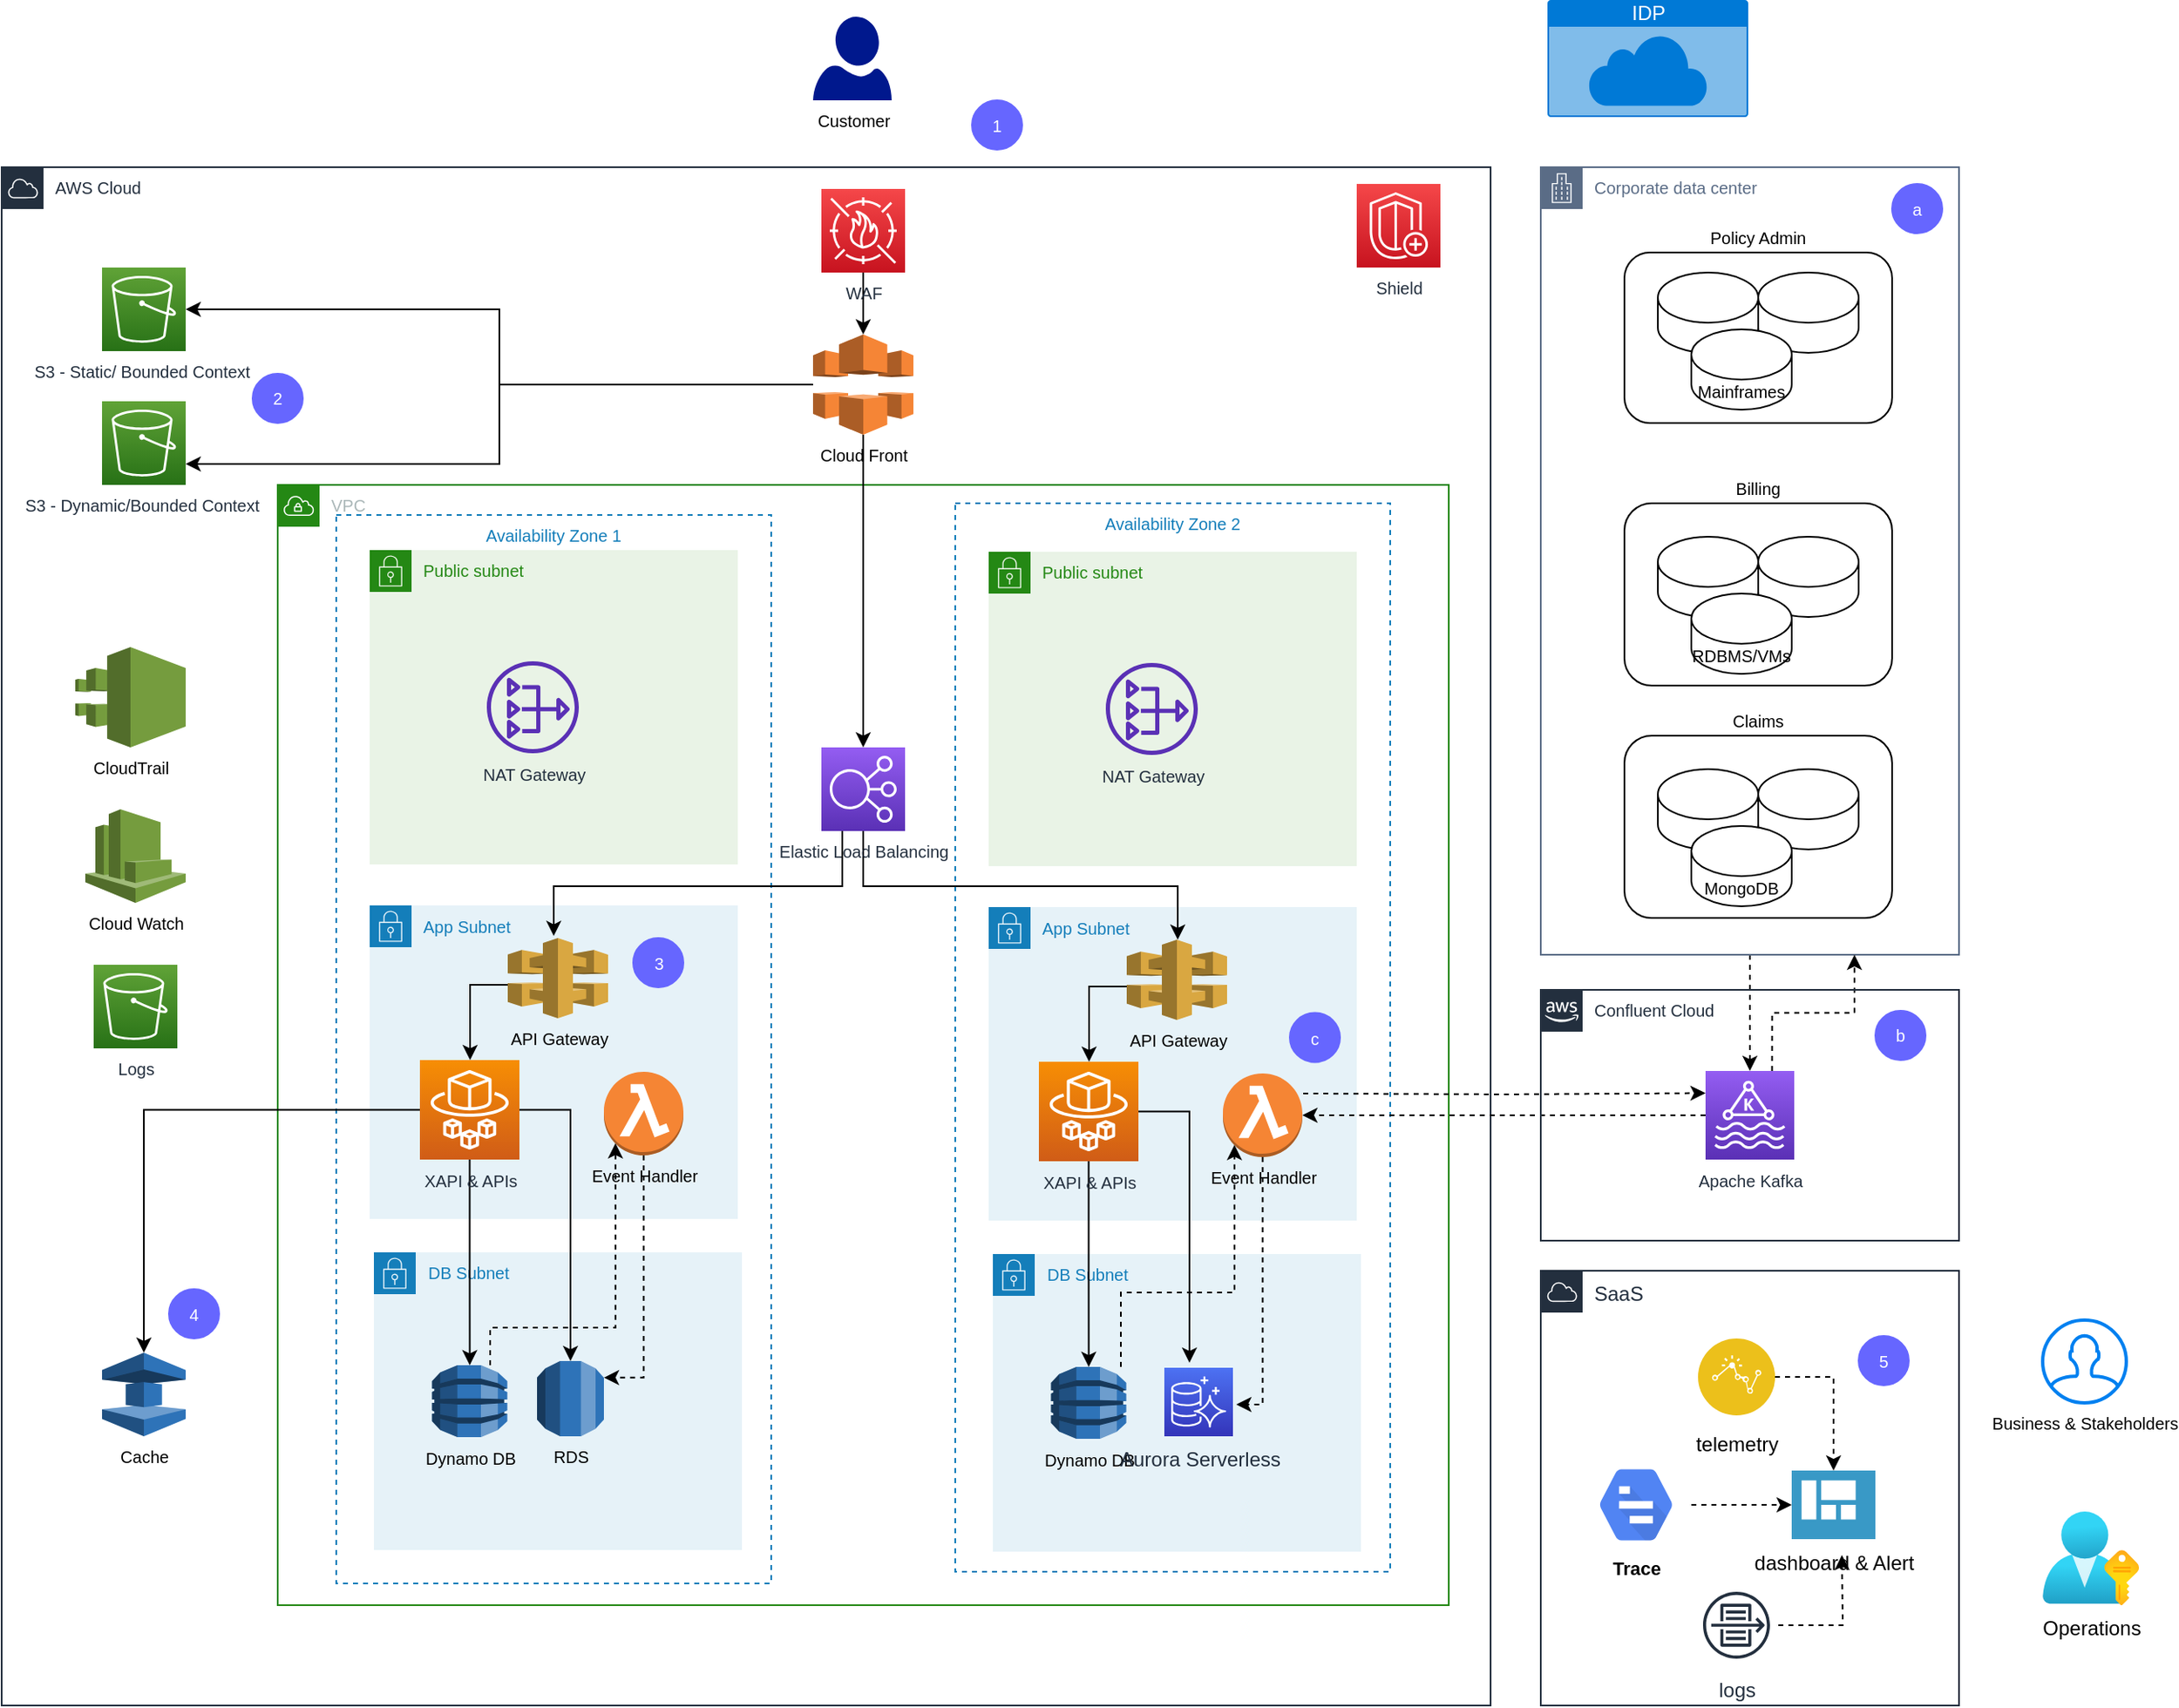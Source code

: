 <mxfile version="14.9.4" type="github">
  <diagram id="J0CAj3hpxYdUKnIAC_Rt" name="Page-1">
    <mxGraphModel dx="2835" dy="1603" grid="0" gridSize="10" guides="1" tooltips="1" connect="1" arrows="1" fold="1" page="0" pageScale="1" pageWidth="1100" pageHeight="850" math="0" shadow="0">
      <root>
        <mxCell id="0" />
        <mxCell id="1" parent="0" />
        <mxCell id="o6UnCo15VA87cQb3SErj-73" value="Availability Zone 1" style="fillColor=none;strokeColor=#147EBA;dashed=1;verticalAlign=top;fontStyle=0;fontColor=#147EBA;fontSize=10;" parent="1" vertex="1">
          <mxGeometry x="-810" y="-492" width="260" height="639" as="geometry" />
        </mxCell>
        <mxCell id="o6UnCo15VA87cQb3SErj-26" value="Availability Zone 2" style="fillColor=none;strokeColor=#147EBA;dashed=1;verticalAlign=top;fontStyle=0;fontColor=#147EBA;fontSize=10;" parent="1" vertex="1">
          <mxGeometry x="-440" y="-499" width="260" height="639" as="geometry" />
        </mxCell>
        <mxCell id="o6UnCo15VA87cQb3SErj-103" value="SaaS" style="points=[[0,0],[0.25,0],[0.5,0],[0.75,0],[1,0],[1,0.25],[1,0.5],[1,0.75],[1,1],[0.75,1],[0.5,1],[0.25,1],[0,1],[0,0.75],[0,0.5],[0,0.25]];outlineConnect=0;gradientColor=none;html=1;whiteSpace=wrap;fontSize=12;fontStyle=0;shape=mxgraph.aws4.group;grIcon=mxgraph.aws4.group_aws_cloud;strokeColor=#232F3E;fillColor=none;verticalAlign=top;align=left;spacingLeft=30;fontColor=#232F3E;dashed=0;" parent="1" vertex="1">
          <mxGeometry x="-90" y="-40" width="250" height="260" as="geometry" />
        </mxCell>
        <mxCell id="o6UnCo15VA87cQb3SErj-86" value="Billing" style="rounded=1;whiteSpace=wrap;html=1;fontSize=10;labelPosition=center;verticalLabelPosition=top;align=center;verticalAlign=bottom;" parent="1" vertex="1">
          <mxGeometry x="-40" y="-499" width="160" height="109" as="geometry" />
        </mxCell>
        <mxCell id="o6UnCo15VA87cQb3SErj-85" value="Policy Admin" style="rounded=1;whiteSpace=wrap;html=1;fontSize=10;labelPosition=center;verticalLabelPosition=top;align=center;verticalAlign=bottom;" parent="1" vertex="1">
          <mxGeometry x="-40" y="-649" width="160" height="102" as="geometry" />
        </mxCell>
        <mxCell id="o6UnCo15VA87cQb3SErj-23" value="DB Subnet" style="points=[[0,0],[0.25,0],[0.5,0],[0.75,0],[1,0],[1,0.25],[1,0.5],[1,0.75],[1,1],[0.75,1],[0.5,1],[0.25,1],[0,1],[0,0.75],[0,0.5],[0,0.25]];outlineConnect=0;gradientColor=none;html=1;whiteSpace=wrap;fontSize=10;fontStyle=0;shape=mxgraph.aws4.group;grIcon=mxgraph.aws4.group_security_group;grStroke=0;strokeColor=#147EBA;fillColor=#E6F2F8;verticalAlign=top;align=left;spacingLeft=30;fontColor=#147EBA;dashed=0;" parent="1" vertex="1">
          <mxGeometry x="-417.5" y="-50" width="220" height="178" as="geometry" />
        </mxCell>
        <mxCell id="o6UnCo15VA87cQb3SErj-1" value="AWS Cloud" style="points=[[0,0],[0.25,0],[0.5,0],[0.75,0],[1,0],[1,0.25],[1,0.5],[1,0.75],[1,1],[0.75,1],[0.5,1],[0.25,1],[0,1],[0,0.75],[0,0.5],[0,0.25]];outlineConnect=0;gradientColor=none;html=1;whiteSpace=wrap;fontSize=10;fontStyle=0;shape=mxgraph.aws4.group;grIcon=mxgraph.aws4.group_aws_cloud;strokeColor=#232F3E;fillColor=none;verticalAlign=top;align=left;spacingLeft=30;fontColor=#232F3E;dashed=0;" parent="1" vertex="1">
          <mxGeometry x="-1010" y="-700" width="890" height="920" as="geometry" />
        </mxCell>
        <mxCell id="o6UnCo15VA87cQb3SErj-20" value="App Subnet" style="points=[[0,0],[0.25,0],[0.5,0],[0.75,0],[1,0],[1,0.25],[1,0.5],[1,0.75],[1,1],[0.75,1],[0.5,1],[0.25,1],[0,1],[0,0.75],[0,0.5],[0,0.25]];outlineConnect=0;gradientColor=none;html=1;whiteSpace=wrap;fontSize=10;fontStyle=0;shape=mxgraph.aws4.group;grIcon=mxgraph.aws4.group_security_group;grStroke=0;strokeColor=#147EBA;fillColor=#E6F2F8;verticalAlign=top;align=left;spacingLeft=30;fontColor=#147EBA;dashed=0;" parent="1" vertex="1">
          <mxGeometry x="-420" y="-257.5" width="220" height="187.5" as="geometry" />
        </mxCell>
        <mxCell id="o6UnCo15VA87cQb3SErj-2" value="VPC" style="points=[[0,0],[0.25,0],[0.5,0],[0.75,0],[1,0],[1,0.25],[1,0.5],[1,0.75],[1,1],[0.75,1],[0.5,1],[0.25,1],[0,1],[0,0.75],[0,0.5],[0,0.25]];outlineConnect=0;gradientColor=none;html=1;whiteSpace=wrap;fontSize=10;fontStyle=0;shape=mxgraph.aws4.group;grIcon=mxgraph.aws4.group_vpc;strokeColor=#248814;fillColor=none;verticalAlign=top;align=left;spacingLeft=30;fontColor=#AAB7B8;dashed=0;" parent="1" vertex="1">
          <mxGeometry x="-845" y="-510" width="700" height="670" as="geometry" />
        </mxCell>
        <mxCell id="o6UnCo15VA87cQb3SErj-50" value="" style="edgeStyle=orthogonalEdgeStyle;rounded=0;orthogonalLoop=1;jettySize=auto;html=1;fontSize=10;" parent="1" source="o6UnCo15VA87cQb3SErj-4" target="o6UnCo15VA87cQb3SErj-5" edge="1">
          <mxGeometry relative="1" as="geometry" />
        </mxCell>
        <mxCell id="o6UnCo15VA87cQb3SErj-56" style="edgeStyle=orthogonalEdgeStyle;rounded=0;orthogonalLoop=1;jettySize=auto;html=1;entryX=1;entryY=0.5;entryDx=0;entryDy=0;entryPerimeter=0;fontSize=10;" parent="1" source="o6UnCo15VA87cQb3SErj-4" target="o6UnCo15VA87cQb3SErj-10" edge="1">
          <mxGeometry relative="1" as="geometry" />
        </mxCell>
        <mxCell id="o6UnCo15VA87cQb3SErj-57" style="edgeStyle=orthogonalEdgeStyle;rounded=0;orthogonalLoop=1;jettySize=auto;html=1;entryX=1;entryY=0.75;entryDx=0;entryDy=0;entryPerimeter=0;fontSize=10;" parent="1" source="o6UnCo15VA87cQb3SErj-4" target="o6UnCo15VA87cQb3SErj-25" edge="1">
          <mxGeometry relative="1" as="geometry" />
        </mxCell>
        <mxCell id="o6UnCo15VA87cQb3SErj-4" value="Cloud Front" style="outlineConnect=0;dashed=0;verticalLabelPosition=bottom;verticalAlign=top;align=center;html=1;shape=mxgraph.aws3.cloudfront;fillColor=#F58536;gradientColor=none;fontSize=10;" parent="1" vertex="1">
          <mxGeometry x="-525" y="-600" width="60" height="60" as="geometry" />
        </mxCell>
        <mxCell id="o6UnCo15VA87cQb3SErj-52" style="edgeStyle=orthogonalEdgeStyle;rounded=0;orthogonalLoop=1;jettySize=auto;html=1;fontSize=10;exitX=0.5;exitY=1;exitDx=0;exitDy=0;exitPerimeter=0;" parent="1" source="o6UnCo15VA87cQb3SErj-5" target="o6UnCo15VA87cQb3SErj-21" edge="1">
          <mxGeometry relative="1" as="geometry">
            <Array as="points">
              <mxPoint x="-495" y="-270" />
              <mxPoint x="-307" y="-270" />
            </Array>
          </mxGeometry>
        </mxCell>
        <mxCell id="o6UnCo15VA87cQb3SErj-5" value="Elastic Load Balancing" style="points=[[0,0,0],[0.25,0,0],[0.5,0,0],[0.75,0,0],[1,0,0],[0,1,0],[0.25,1,0],[0.5,1,0],[0.75,1,0],[1,1,0],[0,0.25,0],[0,0.5,0],[0,0.75,0],[1,0.25,0],[1,0.5,0],[1,0.75,0]];outlineConnect=0;fontColor=#232F3E;gradientColor=#945DF2;gradientDirection=north;fillColor=#5A30B5;strokeColor=#ffffff;dashed=0;verticalLabelPosition=bottom;verticalAlign=top;align=center;html=1;fontSize=10;fontStyle=0;aspect=fixed;shape=mxgraph.aws4.resourceIcon;resIcon=mxgraph.aws4.elastic_load_balancing;" parent="1" vertex="1">
          <mxGeometry x="-520" y="-353" width="50" height="50" as="geometry" />
        </mxCell>
        <mxCell id="o6UnCo15VA87cQb3SErj-10" value="S3 - Static/ Bounded Context&amp;nbsp;" style="points=[[0,0,0],[0.25,0,0],[0.5,0,0],[0.75,0,0],[1,0,0],[0,1,0],[0.25,1,0],[0.5,1,0],[0.75,1,0],[1,1,0],[0,0.25,0],[0,0.5,0],[0,0.75,0],[1,0.25,0],[1,0.5,0],[1,0.75,0]];outlineConnect=0;fontColor=#232F3E;gradientColor=#60A337;gradientDirection=north;fillColor=#277116;strokeColor=#ffffff;dashed=0;verticalLabelPosition=bottom;verticalAlign=top;align=center;html=1;fontSize=10;fontStyle=0;aspect=fixed;shape=mxgraph.aws4.resourceIcon;resIcon=mxgraph.aws4.s3;" parent="1" vertex="1">
          <mxGeometry x="-950" y="-640" width="50" height="50" as="geometry" />
        </mxCell>
        <mxCell id="o6UnCo15VA87cQb3SErj-11" value="Public subnet" style="points=[[0,0],[0.25,0],[0.5,0],[0.75,0],[1,0],[1,0.25],[1,0.5],[1,0.75],[1,1],[0.75,1],[0.5,1],[0.25,1],[0,1],[0,0.75],[0,0.5],[0,0.25]];outlineConnect=0;gradientColor=none;html=1;whiteSpace=wrap;fontSize=10;fontStyle=0;shape=mxgraph.aws4.group;grIcon=mxgraph.aws4.group_security_group;grStroke=0;strokeColor=#248814;fillColor=#E9F3E6;verticalAlign=top;align=left;spacingLeft=30;fontColor=#248814;dashed=0;" parent="1" vertex="1">
          <mxGeometry x="-420" y="-470" width="220" height="188" as="geometry" />
        </mxCell>
        <mxCell id="o6UnCo15VA87cQb3SErj-12" value="NAT Gateway" style="outlineConnect=0;fontColor=#232F3E;gradientColor=none;fillColor=#5A30B5;strokeColor=none;dashed=0;verticalLabelPosition=bottom;verticalAlign=top;align=center;html=1;fontSize=10;fontStyle=0;aspect=fixed;pointerEvents=1;shape=mxgraph.aws4.nat_gateway;" parent="1" vertex="1">
          <mxGeometry x="-350" y="-403.5" width="55" height="55" as="geometry" />
        </mxCell>
        <mxCell id="o6UnCo15VA87cQb3SErj-19" value="Cache" style="outlineConnect=0;dashed=0;verticalLabelPosition=bottom;verticalAlign=top;align=center;html=1;shape=mxgraph.aws3.elasticache;fillColor=#2E73B8;gradientColor=none;fontSize=10;" parent="1" vertex="1">
          <mxGeometry x="-950" y="9" width="50" height="50" as="geometry" />
        </mxCell>
        <mxCell id="o6UnCo15VA87cQb3SErj-58" style="edgeStyle=orthogonalEdgeStyle;rounded=0;orthogonalLoop=1;jettySize=auto;html=1;fontSize=10;" parent="1" source="o6UnCo15VA87cQb3SErj-21" target="o6UnCo15VA87cQb3SErj-22" edge="1">
          <mxGeometry relative="1" as="geometry">
            <Array as="points">
              <mxPoint x="-360" y="-210" />
            </Array>
          </mxGeometry>
        </mxCell>
        <mxCell id="o6UnCo15VA87cQb3SErj-21" value="API Gateway" style="outlineConnect=0;dashed=0;verticalLabelPosition=bottom;verticalAlign=top;align=center;html=1;shape=mxgraph.aws3.api_gateway;fillColor=#D9A741;gradientColor=none;fontSize=10;" parent="1" vertex="1">
          <mxGeometry x="-337.5" y="-238" width="60" height="48" as="geometry" />
        </mxCell>
        <mxCell id="o6UnCo15VA87cQb3SErj-49" value="" style="edgeStyle=orthogonalEdgeStyle;rounded=0;orthogonalLoop=1;jettySize=auto;html=1;fontSize=10;" parent="1" source="o6UnCo15VA87cQb3SErj-22" target="o6UnCo15VA87cQb3SErj-39" edge="1">
          <mxGeometry relative="1" as="geometry" />
        </mxCell>
        <mxCell id="o6UnCo15VA87cQb3SErj-62" style="edgeStyle=orthogonalEdgeStyle;rounded=0;orthogonalLoop=1;jettySize=auto;html=1;fontSize=10;entryX=0.5;entryY=0;entryDx=0;entryDy=0;entryPerimeter=0;" parent="1" source="o6UnCo15VA87cQb3SErj-22" edge="1">
          <mxGeometry relative="1" as="geometry">
            <mxPoint x="-300" y="15" as="targetPoint" />
            <Array as="points">
              <mxPoint x="-300" y="-135" />
            </Array>
          </mxGeometry>
        </mxCell>
        <mxCell id="o6UnCo15VA87cQb3SErj-22" value="XAPI &amp;amp; APIs" style="points=[[0,0,0],[0.25,0,0],[0.5,0,0],[0.75,0,0],[1,0,0],[0,1,0],[0.25,1,0],[0.5,1,0],[0.75,1,0],[1,1,0],[0,0.25,0],[0,0.5,0],[0,0.75,0],[1,0.25,0],[1,0.5,0],[1,0.75,0]];outlineConnect=0;fontColor=#232F3E;gradientColor=#F78E04;gradientDirection=north;fillColor=#D05C17;strokeColor=#ffffff;dashed=0;verticalLabelPosition=bottom;verticalAlign=top;align=center;html=1;fontSize=10;fontStyle=0;aspect=fixed;shape=mxgraph.aws4.resourceIcon;resIcon=mxgraph.aws4.fargate;" parent="1" vertex="1">
          <mxGeometry x="-390" y="-165" width="59.5" height="59.5" as="geometry" />
        </mxCell>
        <mxCell id="o6UnCo15VA87cQb3SErj-25" value="S3 - Dynamic/Bounded Context&amp;nbsp;" style="points=[[0,0,0],[0.25,0,0],[0.5,0,0],[0.75,0,0],[1,0,0],[0,1,0],[0.25,1,0],[0.5,1,0],[0.75,1,0],[1,1,0],[0,0.25,0],[0,0.5,0],[0,0.75,0],[1,0.25,0],[1,0.5,0],[1,0.75,0]];outlineConnect=0;fontColor=#232F3E;gradientColor=#60A337;gradientDirection=north;fillColor=#277116;strokeColor=#ffffff;dashed=0;verticalLabelPosition=bottom;verticalAlign=top;align=center;html=1;fontSize=10;fontStyle=0;aspect=fixed;shape=mxgraph.aws4.resourceIcon;resIcon=mxgraph.aws4.s3;" parent="1" vertex="1">
          <mxGeometry x="-950" y="-560" width="50" height="50" as="geometry" />
        </mxCell>
        <mxCell id="o6UnCo15VA87cQb3SErj-115" value="" style="edgeStyle=orthogonalEdgeStyle;rounded=0;orthogonalLoop=1;jettySize=auto;html=1;fontSize=10;fontColor=#000000;" parent="1" source="o6UnCo15VA87cQb3SErj-27" target="o6UnCo15VA87cQb3SErj-4" edge="1">
          <mxGeometry relative="1" as="geometry" />
        </mxCell>
        <mxCell id="o6UnCo15VA87cQb3SErj-27" value="WAF" style="points=[[0,0,0],[0.25,0,0],[0.5,0,0],[0.75,0,0],[1,0,0],[0,1,0],[0.25,1,0],[0.5,1,0],[0.75,1,0],[1,1,0],[0,0.25,0],[0,0.5,0],[0,0.75,0],[1,0.25,0],[1,0.5,0],[1,0.75,0]];outlineConnect=0;fontColor=#232F3E;gradientColor=#F54749;gradientDirection=north;fillColor=#C7131F;strokeColor=#ffffff;verticalLabelPosition=bottom;verticalAlign=top;align=center;html=1;fontSize=10;fontStyle=0;aspect=fixed;shape=mxgraph.aws4.resourceIcon;resIcon=mxgraph.aws4.waf;" parent="1" vertex="1">
          <mxGeometry x="-520" y="-687" width="50" height="50" as="geometry" />
        </mxCell>
        <mxCell id="o6UnCo15VA87cQb3SErj-28" value="Shield" style="points=[[0,0,0],[0.25,0,0],[0.5,0,0],[0.75,0,0],[1,0,0],[0,1,0],[0.25,1,0],[0.5,1,0],[0.75,1,0],[1,1,0],[0,0.25,0],[0,0.5,0],[0,0.75,0],[1,0.25,0],[1,0.5,0],[1,0.75,0]];outlineConnect=0;fontColor=#232F3E;gradientColor=#F54749;gradientDirection=north;fillColor=#C7131F;strokeColor=#ffffff;dashed=0;verticalLabelPosition=bottom;verticalAlign=top;align=center;html=1;fontSize=10;fontStyle=0;aspect=fixed;shape=mxgraph.aws4.resourceIcon;resIcon=mxgraph.aws4.shield;" parent="1" vertex="1">
          <mxGeometry x="-200" y="-690" width="50" height="50" as="geometry" />
        </mxCell>
        <mxCell id="o6UnCo15VA87cQb3SErj-29" value="Customer" style="aspect=fixed;pointerEvents=1;shadow=0;dashed=0;html=1;strokeColor=none;labelPosition=center;verticalLabelPosition=bottom;verticalAlign=top;align=center;fillColor=#00188D;shape=mxgraph.azure.user;fontSize=10;" parent="1" vertex="1">
          <mxGeometry x="-525" y="-790" width="47" height="50" as="geometry" />
        </mxCell>
        <mxCell id="o6UnCo15VA87cQb3SErj-93" value="" style="edgeStyle=orthogonalEdgeStyle;rounded=0;orthogonalLoop=1;jettySize=auto;html=1;fontSize=10;dashed=1;" parent="1" source="o6UnCo15VA87cQb3SErj-30" target="o6UnCo15VA87cQb3SErj-34" edge="1">
          <mxGeometry relative="1" as="geometry" />
        </mxCell>
        <mxCell id="o6UnCo15VA87cQb3SErj-30" value="Corporate data center" style="points=[[0,0],[0.25,0],[0.5,0],[0.75,0],[1,0],[1,0.25],[1,0.5],[1,0.75],[1,1],[0.75,1],[0.5,1],[0.25,1],[0,1],[0,0.75],[0,0.5],[0,0.25]];outlineConnect=0;gradientColor=none;html=1;whiteSpace=wrap;fontSize=10;fontStyle=0;shape=mxgraph.aws4.group;grIcon=mxgraph.aws4.group_corporate_data_center;strokeColor=#5A6C86;fillColor=none;verticalAlign=top;align=left;spacingLeft=30;fontColor=#5A6C86;dashed=0;" parent="1" vertex="1">
          <mxGeometry x="-90" y="-700" width="250" height="471" as="geometry" />
        </mxCell>
        <mxCell id="o6UnCo15VA87cQb3SErj-31" value="" style="shape=cylinder3;whiteSpace=wrap;html=1;boundedLbl=1;backgroundOutline=1;size=15;fontSize=10;" parent="1" vertex="1">
          <mxGeometry x="-20" y="-637" width="60" height="48" as="geometry" />
        </mxCell>
        <mxCell id="o6UnCo15VA87cQb3SErj-32" value="" style="shape=cylinder3;whiteSpace=wrap;html=1;boundedLbl=1;backgroundOutline=1;size=15;fontSize=10;" parent="1" vertex="1">
          <mxGeometry x="40" y="-637" width="60" height="48" as="geometry" />
        </mxCell>
        <mxCell id="o6UnCo15VA87cQb3SErj-33" value="Mainframes" style="shape=cylinder3;whiteSpace=wrap;html=1;boundedLbl=1;backgroundOutline=1;size=15;fontSize=10;" parent="1" vertex="1">
          <mxGeometry y="-603" width="60" height="48" as="geometry" />
        </mxCell>
        <mxCell id="o6UnCo15VA87cQb3SErj-121" style="edgeStyle=orthogonalEdgeStyle;rounded=0;orthogonalLoop=1;jettySize=auto;html=1;entryX=0.75;entryY=1;entryDx=0;entryDy=0;dashed=1;fontSize=10;fontColor=#000000;exitX=0.75;exitY=0;exitDx=0;exitDy=0;exitPerimeter=0;" parent="1" source="o6UnCo15VA87cQb3SErj-34" target="o6UnCo15VA87cQb3SErj-30" edge="1">
          <mxGeometry relative="1" as="geometry" />
        </mxCell>
        <mxCell id="o6UnCo15VA87cQb3SErj-34" value="Apache Kafka" style="points=[[0,0,0],[0.25,0,0],[0.5,0,0],[0.75,0,0],[1,0,0],[0,1,0],[0.25,1,0],[0.5,1,0],[0.75,1,0],[1,1,0],[0,0.25,0],[0,0.5,0],[0,0.75,0],[1,0.25,0],[1,0.5,0],[1,0.75,0]];outlineConnect=0;fontColor=#232F3E;gradientColor=#945DF2;gradientDirection=north;fillColor=#5A30B5;strokeColor=#ffffff;dashed=0;verticalLabelPosition=bottom;verticalAlign=top;align=center;html=1;fontSize=10;fontStyle=0;aspect=fixed;shape=mxgraph.aws4.resourceIcon;resIcon=mxgraph.aws4.managed_streaming_for_kafka;" parent="1" vertex="1">
          <mxGeometry x="8.5" y="-159.5" width="53" height="53" as="geometry" />
        </mxCell>
        <mxCell id="o6UnCo15VA87cQb3SErj-43" style="edgeStyle=orthogonalEdgeStyle;rounded=0;orthogonalLoop=1;jettySize=auto;html=1;entryX=1;entryY=0.5;entryDx=0;entryDy=0;fontSize=10;entryPerimeter=0;dashed=1;" parent="1" source="o6UnCo15VA87cQb3SErj-34" target="o6UnCo15VA87cQb3SErj-37" edge="1">
          <mxGeometry relative="1" as="geometry" />
        </mxCell>
        <mxCell id="o6UnCo15VA87cQb3SErj-36" value="Confluent Cloud" style="points=[[0,0],[0.25,0],[0.5,0],[0.75,0],[1,0],[1,0.25],[1,0.5],[1,0.75],[1,1],[0.75,1],[0.5,1],[0.25,1],[0,1],[0,0.75],[0,0.5],[0,0.25]];outlineConnect=0;gradientColor=none;html=1;whiteSpace=wrap;fontSize=10;fontStyle=0;shape=mxgraph.aws4.group;grIcon=mxgraph.aws4.group_aws_cloud_alt;strokeColor=#232F3E;fillColor=none;verticalAlign=top;align=left;spacingLeft=30;fontColor=#232F3E;dashed=0;" parent="1" vertex="1">
          <mxGeometry x="-90" y="-208" width="250" height="150" as="geometry" />
        </mxCell>
        <mxCell id="o6UnCo15VA87cQb3SErj-79" style="edgeStyle=orthogonalEdgeStyle;rounded=0;orthogonalLoop=1;jettySize=auto;html=1;fontSize=10;dashed=1;" parent="1" source="o6UnCo15VA87cQb3SErj-37" edge="1">
          <mxGeometry relative="1" as="geometry">
            <Array as="points">
              <mxPoint x="-256" y="40" />
            </Array>
            <mxPoint x="-272" y="40" as="targetPoint" />
          </mxGeometry>
        </mxCell>
        <mxCell id="o6UnCo15VA87cQb3SErj-118" style="edgeStyle=orthogonalEdgeStyle;rounded=0;orthogonalLoop=1;jettySize=auto;html=1;entryX=0;entryY=0.25;entryDx=0;entryDy=0;entryPerimeter=0;dashed=1;fontSize=10;fontColor=#000000;" parent="1" target="o6UnCo15VA87cQb3SErj-34" edge="1">
          <mxGeometry relative="1" as="geometry">
            <mxPoint x="-232" y="-146" as="sourcePoint" />
          </mxGeometry>
        </mxCell>
        <mxCell id="o6UnCo15VA87cQb3SErj-37" value="Event Handler" style="outlineConnect=0;dashed=0;verticalLabelPosition=bottom;verticalAlign=top;align=center;html=1;shape=mxgraph.aws3.lambda_function;fillColor=#F58534;gradientColor=none;fontSize=10;" parent="1" vertex="1">
          <mxGeometry x="-280" y="-158" width="47.5" height="50" as="geometry" />
        </mxCell>
        <mxCell id="2LN8hkeJdorqVzaSX0oZ-1" style="edgeStyle=orthogonalEdgeStyle;rounded=0;orthogonalLoop=1;jettySize=auto;html=1;entryX=0.145;entryY=0.855;entryDx=0;entryDy=0;entryPerimeter=0;dashed=1;fontSize=10;fontColor=#000000;" parent="1" source="o6UnCo15VA87cQb3SErj-39" target="o6UnCo15VA87cQb3SErj-37" edge="1">
          <mxGeometry relative="1" as="geometry">
            <Array as="points">
              <mxPoint x="-341" y="-27" />
              <mxPoint x="-273" y="-27" />
            </Array>
          </mxGeometry>
        </mxCell>
        <mxCell id="o6UnCo15VA87cQb3SErj-39" value="Dynamo DB" style="outlineConnect=0;dashed=0;verticalLabelPosition=bottom;verticalAlign=top;align=center;html=1;shape=mxgraph.aws3.dynamo_db;fillColor=#2E73B8;gradientColor=none;fontSize=10;" parent="1" vertex="1">
          <mxGeometry x="-382.75" y="17.5" width="45" height="43" as="geometry" />
        </mxCell>
        <mxCell id="o6UnCo15VA87cQb3SErj-53" value="" style="shape=cylinder3;whiteSpace=wrap;html=1;boundedLbl=1;backgroundOutline=1;size=15;fontSize=10;" parent="1" vertex="1">
          <mxGeometry x="-20" y="-479" width="60" height="48" as="geometry" />
        </mxCell>
        <mxCell id="o6UnCo15VA87cQb3SErj-54" value="" style="shape=cylinder3;whiteSpace=wrap;html=1;boundedLbl=1;backgroundOutline=1;size=15;fontSize=10;" parent="1" vertex="1">
          <mxGeometry x="40" y="-479" width="60" height="48" as="geometry" />
        </mxCell>
        <mxCell id="o6UnCo15VA87cQb3SErj-55" value="RDBMS/VMs" style="shape=cylinder3;whiteSpace=wrap;html=1;boundedLbl=1;backgroundOutline=1;size=15;fontSize=10;" parent="1" vertex="1">
          <mxGeometry y="-445" width="60" height="48" as="geometry" />
        </mxCell>
        <mxCell id="o6UnCo15VA87cQb3SErj-63" value="DB Subnet" style="points=[[0,0],[0.25,0],[0.5,0],[0.75,0],[1,0],[1,0.25],[1,0.5],[1,0.75],[1,1],[0.75,1],[0.5,1],[0.25,1],[0,1],[0,0.75],[0,0.5],[0,0.25]];outlineConnect=0;gradientColor=none;html=1;whiteSpace=wrap;fontSize=10;fontStyle=0;shape=mxgraph.aws4.group;grIcon=mxgraph.aws4.group_security_group;grStroke=0;strokeColor=#147EBA;fillColor=#E6F2F8;verticalAlign=top;align=left;spacingLeft=30;fontColor=#147EBA;dashed=0;" parent="1" vertex="1">
          <mxGeometry x="-787.5" y="-51" width="220" height="178" as="geometry" />
        </mxCell>
        <mxCell id="o6UnCo15VA87cQb3SErj-64" value="App Subnet" style="points=[[0,0],[0.25,0],[0.5,0],[0.75,0],[1,0],[1,0.25],[1,0.5],[1,0.75],[1,1],[0.75,1],[0.5,1],[0.25,1],[0,1],[0,0.75],[0,0.5],[0,0.25]];outlineConnect=0;gradientColor=none;html=1;whiteSpace=wrap;fontSize=10;fontStyle=0;shape=mxgraph.aws4.group;grIcon=mxgraph.aws4.group_security_group;grStroke=0;strokeColor=#147EBA;fillColor=#E6F2F8;verticalAlign=top;align=left;spacingLeft=30;fontColor=#147EBA;dashed=0;" parent="1" vertex="1">
          <mxGeometry x="-790" y="-258.5" width="220" height="187.5" as="geometry" />
        </mxCell>
        <mxCell id="o6UnCo15VA87cQb3SErj-65" value="Public subnet" style="points=[[0,0],[0.25,0],[0.5,0],[0.75,0],[1,0],[1,0.25],[1,0.5],[1,0.75],[1,1],[0.75,1],[0.5,1],[0.25,1],[0,1],[0,0.75],[0,0.5],[0,0.25]];outlineConnect=0;gradientColor=none;html=1;whiteSpace=wrap;fontSize=10;fontStyle=0;shape=mxgraph.aws4.group;grIcon=mxgraph.aws4.group_security_group;grStroke=0;strokeColor=#248814;fillColor=#E9F3E6;verticalAlign=top;align=left;spacingLeft=30;fontColor=#248814;dashed=0;" parent="1" vertex="1">
          <mxGeometry x="-790" y="-471" width="220" height="188" as="geometry" />
        </mxCell>
        <mxCell id="o6UnCo15VA87cQb3SErj-66" value="NAT Gateway" style="outlineConnect=0;fontColor=#232F3E;gradientColor=none;fillColor=#5A30B5;strokeColor=none;dashed=0;verticalLabelPosition=bottom;verticalAlign=top;align=center;html=1;fontSize=10;fontStyle=0;aspect=fixed;pointerEvents=1;shape=mxgraph.aws4.nat_gateway;" parent="1" vertex="1">
          <mxGeometry x="-720" y="-404.5" width="55" height="55" as="geometry" />
        </mxCell>
        <mxCell id="o6UnCo15VA87cQb3SErj-67" style="edgeStyle=orthogonalEdgeStyle;rounded=0;orthogonalLoop=1;jettySize=auto;html=1;fontSize=10;" parent="1" source="o6UnCo15VA87cQb3SErj-68" target="o6UnCo15VA87cQb3SErj-71" edge="1">
          <mxGeometry relative="1" as="geometry">
            <Array as="points">
              <mxPoint x="-730" y="-211" />
            </Array>
          </mxGeometry>
        </mxCell>
        <mxCell id="o6UnCo15VA87cQb3SErj-68" value="API Gateway" style="outlineConnect=0;dashed=0;verticalLabelPosition=bottom;verticalAlign=top;align=center;html=1;shape=mxgraph.aws3.api_gateway;fillColor=#D9A741;gradientColor=none;fontSize=10;" parent="1" vertex="1">
          <mxGeometry x="-707.5" y="-239" width="60" height="48" as="geometry" />
        </mxCell>
        <mxCell id="o6UnCo15VA87cQb3SErj-69" value="" style="edgeStyle=orthogonalEdgeStyle;rounded=0;orthogonalLoop=1;jettySize=auto;html=1;fontSize=10;" parent="1" source="o6UnCo15VA87cQb3SErj-71" target="o6UnCo15VA87cQb3SErj-76" edge="1">
          <mxGeometry relative="1" as="geometry" />
        </mxCell>
        <mxCell id="o6UnCo15VA87cQb3SErj-70" style="edgeStyle=orthogonalEdgeStyle;rounded=0;orthogonalLoop=1;jettySize=auto;html=1;fontSize=10;entryX=0.5;entryY=0;entryDx=0;entryDy=0;entryPerimeter=0;" parent="1" source="o6UnCo15VA87cQb3SErj-71" target="o6UnCo15VA87cQb3SErj-72" edge="1">
          <mxGeometry relative="1" as="geometry">
            <mxPoint x="-630" y="-11" as="targetPoint" />
            <Array as="points">
              <mxPoint x="-670" y="-136" />
            </Array>
          </mxGeometry>
        </mxCell>
        <mxCell id="o6UnCo15VA87cQb3SErj-78" style="edgeStyle=orthogonalEdgeStyle;rounded=0;orthogonalLoop=1;jettySize=auto;html=1;fontSize=10;entryX=0.5;entryY=0;entryDx=0;entryDy=0;entryPerimeter=0;" parent="1" source="o6UnCo15VA87cQb3SErj-71" target="o6UnCo15VA87cQb3SErj-19" edge="1">
          <mxGeometry relative="1" as="geometry">
            <mxPoint x="-880" y="10" as="targetPoint" />
          </mxGeometry>
        </mxCell>
        <mxCell id="o6UnCo15VA87cQb3SErj-71" value="XAPI &amp;amp; APIs" style="points=[[0,0,0],[0.25,0,0],[0.5,0,0],[0.75,0,0],[1,0,0],[0,1,0],[0.25,1,0],[0.5,1,0],[0.75,1,0],[1,1,0],[0,0.25,0],[0,0.5,0],[0,0.75,0],[1,0.25,0],[1,0.5,0],[1,0.75,0]];outlineConnect=0;fontColor=#232F3E;gradientColor=#F78E04;gradientDirection=north;fillColor=#D05C17;strokeColor=#ffffff;dashed=0;verticalLabelPosition=bottom;verticalAlign=top;align=center;html=1;fontSize=10;fontStyle=0;aspect=fixed;shape=mxgraph.aws4.resourceIcon;resIcon=mxgraph.aws4.fargate;" parent="1" vertex="1">
          <mxGeometry x="-760" y="-166" width="59.5" height="59.5" as="geometry" />
        </mxCell>
        <mxCell id="o6UnCo15VA87cQb3SErj-72" value="RDS" style="outlineConnect=0;dashed=0;verticalLabelPosition=bottom;verticalAlign=top;align=center;html=1;shape=mxgraph.aws3.rds;fillColor=#2E73B8;gradientColor=none;fontSize=10;" parent="1" vertex="1">
          <mxGeometry x="-690" y="14" width="40" height="45" as="geometry" />
        </mxCell>
        <mxCell id="o6UnCo15VA87cQb3SErj-74" style="edgeStyle=orthogonalEdgeStyle;rounded=0;orthogonalLoop=1;jettySize=auto;html=1;fontSize=10;dashed=1;entryX=1;entryY=0.22;entryDx=0;entryDy=0;entryPerimeter=0;" parent="1" source="o6UnCo15VA87cQb3SErj-75" target="o6UnCo15VA87cQb3SErj-72" edge="1">
          <mxGeometry relative="1" as="geometry">
            <mxPoint x="-630" y="-61" as="targetPoint" />
          </mxGeometry>
        </mxCell>
        <mxCell id="o6UnCo15VA87cQb3SErj-75" value="Event Handler" style="outlineConnect=0;dashed=0;verticalLabelPosition=bottom;verticalAlign=top;align=center;html=1;shape=mxgraph.aws3.lambda_function;fillColor=#F58534;gradientColor=none;fontSize=10;" parent="1" vertex="1">
          <mxGeometry x="-650" y="-159" width="47.5" height="50" as="geometry" />
        </mxCell>
        <mxCell id="2LN8hkeJdorqVzaSX0oZ-2" style="edgeStyle=orthogonalEdgeStyle;rounded=0;orthogonalLoop=1;jettySize=auto;html=1;entryX=0.145;entryY=0.855;entryDx=0;entryDy=0;entryPerimeter=0;dashed=1;fontSize=10;fontColor=#000000;" parent="1" source="o6UnCo15VA87cQb3SErj-76" target="o6UnCo15VA87cQb3SErj-75" edge="1">
          <mxGeometry relative="1" as="geometry">
            <Array as="points">
              <mxPoint x="-718" y="-6" />
              <mxPoint x="-643" y="-6" />
            </Array>
          </mxGeometry>
        </mxCell>
        <mxCell id="o6UnCo15VA87cQb3SErj-76" value="Dynamo DB" style="outlineConnect=0;dashed=0;verticalLabelPosition=bottom;verticalAlign=top;align=center;html=1;shape=mxgraph.aws3.dynamo_db;fillColor=#2E73B8;gradientColor=none;fontSize=10;" parent="1" vertex="1">
          <mxGeometry x="-752.75" y="16.5" width="45" height="43" as="geometry" />
        </mxCell>
        <mxCell id="o6UnCo15VA87cQb3SErj-80" style="edgeStyle=orthogonalEdgeStyle;rounded=0;orthogonalLoop=1;jettySize=auto;html=1;entryX=0.5;entryY=0.394;entryDx=0;entryDy=0;entryPerimeter=0;fontSize=10;exitX=0.25;exitY=1;exitDx=0;exitDy=0;exitPerimeter=0;" parent="1" source="o6UnCo15VA87cQb3SErj-5" target="o6UnCo15VA87cQb3SErj-73" edge="1">
          <mxGeometry relative="1" as="geometry">
            <Array as="points">
              <mxPoint x="-507" y="-270" />
              <mxPoint x="-680" y="-270" />
            </Array>
          </mxGeometry>
        </mxCell>
        <mxCell id="o6UnCo15VA87cQb3SErj-82" value="Cloud Watch" style="outlineConnect=0;dashed=0;verticalLabelPosition=bottom;verticalAlign=top;align=center;html=1;shape=mxgraph.aws3.cloudwatch;fillColor=#759C3E;gradientColor=none;fontSize=10;" parent="1" vertex="1">
          <mxGeometry x="-960" y="-316" width="60" height="56" as="geometry" />
        </mxCell>
        <mxCell id="o6UnCo15VA87cQb3SErj-83" value="CloudTrail" style="outlineConnect=0;dashed=0;verticalLabelPosition=bottom;verticalAlign=top;align=center;html=1;shape=mxgraph.aws3.cloudtrail;fillColor=#759C3E;gradientColor=none;fontSize=10;" parent="1" vertex="1">
          <mxGeometry x="-966" y="-413" width="66" height="60" as="geometry" />
        </mxCell>
        <mxCell id="o6UnCo15VA87cQb3SErj-84" value="Logs" style="points=[[0,0,0],[0.25,0,0],[0.5,0,0],[0.75,0,0],[1,0,0],[0,1,0],[0.25,1,0],[0.5,1,0],[0.75,1,0],[1,1,0],[0,0.25,0],[0,0.5,0],[0,0.75,0],[1,0.25,0],[1,0.5,0],[1,0.75,0]];outlineConnect=0;fontColor=#232F3E;gradientColor=#60A337;gradientDirection=north;fillColor=#277116;strokeColor=#ffffff;dashed=0;verticalLabelPosition=bottom;verticalAlign=top;align=center;html=1;fontSize=10;fontStyle=0;aspect=fixed;shape=mxgraph.aws4.resourceIcon;resIcon=mxgraph.aws4.s3;" parent="1" vertex="1">
          <mxGeometry x="-955" y="-223" width="50" height="50" as="geometry" />
        </mxCell>
        <mxCell id="o6UnCo15VA87cQb3SErj-87" value="Claims" style="rounded=1;whiteSpace=wrap;html=1;fontSize=10;labelPosition=center;verticalLabelPosition=top;align=center;verticalAlign=bottom;" parent="1" vertex="1">
          <mxGeometry x="-40" y="-360" width="160" height="109" as="geometry" />
        </mxCell>
        <mxCell id="o6UnCo15VA87cQb3SErj-88" value="" style="shape=cylinder3;whiteSpace=wrap;html=1;boundedLbl=1;backgroundOutline=1;size=15;fontSize=10;" parent="1" vertex="1">
          <mxGeometry x="-20" y="-340" width="60" height="48" as="geometry" />
        </mxCell>
        <mxCell id="o6UnCo15VA87cQb3SErj-89" value="" style="shape=cylinder3;whiteSpace=wrap;html=1;boundedLbl=1;backgroundOutline=1;size=15;fontSize=10;" parent="1" vertex="1">
          <mxGeometry x="40" y="-340" width="60" height="48" as="geometry" />
        </mxCell>
        <mxCell id="o6UnCo15VA87cQb3SErj-90" value="MongoDB" style="shape=cylinder3;whiteSpace=wrap;html=1;boundedLbl=1;backgroundOutline=1;size=15;fontSize=10;" parent="1" vertex="1">
          <mxGeometry y="-306" width="60" height="48" as="geometry" />
        </mxCell>
        <mxCell id="o6UnCo15VA87cQb3SErj-95" value="a" style="ellipse;whiteSpace=wrap;html=1;fontSize=10;fillColor=#6666FF;strokeColor=#6666FF;fontColor=#FFFFFF;" parent="1" vertex="1">
          <mxGeometry x="120" y="-690" width="30" height="29.5" as="geometry" />
        </mxCell>
        <mxCell id="o6UnCo15VA87cQb3SErj-96" value="b" style="ellipse;whiteSpace=wrap;html=1;fontSize=10;fillColor=#6666FF;strokeColor=#6666FF;fontColor=#FFFFFF;" parent="1" vertex="1">
          <mxGeometry x="110" y="-195.5" width="30" height="29.5" as="geometry" />
        </mxCell>
        <mxCell id="o6UnCo15VA87cQb3SErj-97" value="1" style="ellipse;whiteSpace=wrap;html=1;fontSize=10;fillColor=#6666FF;strokeColor=#6666FF;fontColor=#FFFFFF;" parent="1" vertex="1">
          <mxGeometry x="-430" y="-740" width="30" height="29.5" as="geometry" />
        </mxCell>
        <mxCell id="o6UnCo15VA87cQb3SErj-98" value="2" style="ellipse;whiteSpace=wrap;html=1;fontSize=10;fillColor=#6666FF;strokeColor=#6666FF;fontColor=#FFFFFF;" parent="1" vertex="1">
          <mxGeometry x="-860" y="-576.5" width="30" height="29.5" as="geometry" />
        </mxCell>
        <mxCell id="o6UnCo15VA87cQb3SErj-99" value="3" style="ellipse;whiteSpace=wrap;html=1;fontSize=10;fillColor=#6666FF;strokeColor=#6666FF;fontColor=#FFFFFF;" parent="1" vertex="1">
          <mxGeometry x="-632.5" y="-239" width="30" height="29.5" as="geometry" />
        </mxCell>
        <mxCell id="o6UnCo15VA87cQb3SErj-100" value="4" style="ellipse;whiteSpace=wrap;html=1;fontSize=10;fillColor=#6666FF;strokeColor=#6666FF;fontColor=#FFFFFF;" parent="1" vertex="1">
          <mxGeometry x="-910" y="-29" width="30" height="29.5" as="geometry" />
        </mxCell>
        <mxCell id="o6UnCo15VA87cQb3SErj-101" value="5" style="ellipse;whiteSpace=wrap;html=1;fontSize=10;fillColor=#6666FF;strokeColor=#6666FF;fontColor=#FFFFFF;" parent="1" vertex="1">
          <mxGeometry x="100" y="-1" width="30" height="29.5" as="geometry" />
        </mxCell>
        <mxCell id="o6UnCo15VA87cQb3SErj-109" style="edgeStyle=orthogonalEdgeStyle;rounded=0;orthogonalLoop=1;jettySize=auto;html=1;dashed=1;fontSize=10;fontColor=#000000;" parent="1" source="o6UnCo15VA87cQb3SErj-102" target="o6UnCo15VA87cQb3SErj-108" edge="1">
          <mxGeometry relative="1" as="geometry" />
        </mxCell>
        <mxCell id="o6UnCo15VA87cQb3SErj-102" value="telemetry" style="aspect=fixed;perimeter=ellipsePerimeter;html=1;align=center;shadow=0;dashed=0;labelBackgroundColor=#ffffff;fontSize=12;spacingTop=3;image;image=img/lib/ibm/applications/actionable_insight.svg;strokeColor=#6666FF;fillColor=#6666FF;" parent="1" vertex="1">
          <mxGeometry x="4" y="0.5" width="46" height="46" as="geometry" />
        </mxCell>
        <mxCell id="o6UnCo15VA87cQb3SErj-104" value="c" style="ellipse;whiteSpace=wrap;html=1;fontSize=10;fillColor=#6666FF;strokeColor=#6666FF;fontColor=#FFFFFF;" parent="1" vertex="1">
          <mxGeometry x="-240" y="-194.25" width="30" height="29.5" as="geometry" />
        </mxCell>
        <mxCell id="o6UnCo15VA87cQb3SErj-105" value="&lt;font color=&quot;#000000&quot;&gt;Business &amp;amp; Stakeholders&lt;/font&gt;" style="html=1;verticalLabelPosition=bottom;align=center;labelBackgroundColor=#ffffff;verticalAlign=top;strokeWidth=2;strokeColor=#0080F0;shadow=0;dashed=0;shape=mxgraph.ios7.icons.user;fontSize=10;fontColor=#FFFFFF;fillColor=#FFFFFF;" parent="1" vertex="1">
          <mxGeometry x="210" y="-10.5" width="50" height="49.5" as="geometry" />
        </mxCell>
        <mxCell id="o6UnCo15VA87cQb3SErj-106" value="Operations" style="aspect=fixed;html=1;points=[];align=center;image;fontSize=12;image=img/lib/azure2/azure_stack/User_Subscriptions.svg;strokeColor=#6666FF;fillColor=#FFFFFF;" parent="1" vertex="1">
          <mxGeometry x="210" y="104" width="57.7" height="56" as="geometry" />
        </mxCell>
        <mxCell id="o6UnCo15VA87cQb3SErj-110" style="edgeStyle=orthogonalEdgeStyle;rounded=0;orthogonalLoop=1;jettySize=auto;html=1;dashed=1;fontSize=10;fontColor=#000000;" parent="1" source="o6UnCo15VA87cQb3SErj-107" target="o6UnCo15VA87cQb3SErj-108" edge="1">
          <mxGeometry relative="1" as="geometry" />
        </mxCell>
        <mxCell id="o6UnCo15VA87cQb3SErj-107" value="Trace" style="html=1;fillColor=#5184F3;strokeColor=none;verticalAlign=top;labelPosition=center;verticalLabelPosition=bottom;align=center;spacingTop=-6;fontSize=11;fontStyle=1;shape=mxgraph.gcp2.hexIcon;prIcon=trace" parent="1" vertex="1">
          <mxGeometry x="-66" y="68.75" width="66" height="62.5" as="geometry" />
        </mxCell>
        <mxCell id="o6UnCo15VA87cQb3SErj-108" value="dashboard &amp;amp; Alert" style="aspect=fixed;html=1;points=[];align=center;image;fontSize=12;image=img/lib/mscae/Shared_Dashboard.svg;fontColor=#000000;strokeColor=#6666FF;fillColor=#FFFFFF;" parent="1" vertex="1">
          <mxGeometry x="60" y="79.5" width="50" height="41" as="geometry" />
        </mxCell>
        <mxCell id="o6UnCo15VA87cQb3SErj-113" style="edgeStyle=orthogonalEdgeStyle;rounded=0;orthogonalLoop=1;jettySize=auto;html=1;dashed=1;fontSize=10;fontColor=#000000;" parent="1" source="o6UnCo15VA87cQb3SErj-111" edge="1">
          <mxGeometry relative="1" as="geometry">
            <mxPoint x="90" y="130" as="targetPoint" />
          </mxGeometry>
        </mxCell>
        <mxCell id="o6UnCo15VA87cQb3SErj-111" value="logs" style="outlineConnect=0;fontColor=#232F3E;gradientColor=none;strokeColor=#232F3E;fillColor=#ffffff;dashed=0;verticalLabelPosition=bottom;verticalAlign=top;align=center;html=1;fontSize=12;fontStyle=0;aspect=fixed;shape=mxgraph.aws4.resourceIcon;resIcon=mxgraph.aws4.flow_logs;" parent="1" vertex="1">
          <mxGeometry x="2" y="147" width="50" height="50" as="geometry" />
        </mxCell>
        <mxCell id="2LN8hkeJdorqVzaSX0oZ-3" value="IDP" style="html=1;strokeColor=none;fillColor=#0079D6;labelPosition=center;verticalLabelPosition=middle;verticalAlign=top;align=center;fontSize=12;outlineConnect=0;spacingTop=-6;fontColor=#FFFFFF;shape=mxgraph.sitemap.cloud;" parent="1" vertex="1">
          <mxGeometry x="-86" y="-800" width="120" height="70" as="geometry" />
        </mxCell>
        <mxCell id="2LN8hkeJdorqVzaSX0oZ-5" value="Aurora Serverless" style="points=[[0,0,0],[0.25,0,0],[0.5,0,0],[0.75,0,0],[1,0,0],[0,1,0],[0.25,1,0],[0.5,1,0],[0.75,1,0],[1,1,0],[0,0.25,0],[0,0.5,0],[0,0.75,0],[1,0.25,0],[1,0.5,0],[1,0.75,0]];outlineConnect=0;fontColor=#232F3E;gradientColor=#4D72F3;gradientDirection=north;fillColor=#3334B9;strokeColor=#ffffff;dashed=0;verticalLabelPosition=bottom;verticalAlign=top;align=center;html=1;fontSize=12;fontStyle=0;aspect=fixed;shape=mxgraph.aws4.resourceIcon;resIcon=mxgraph.aws4.aurora;" parent="1" vertex="1">
          <mxGeometry x="-315" y="18" width="41" height="41" as="geometry" />
        </mxCell>
      </root>
    </mxGraphModel>
  </diagram>
</mxfile>
